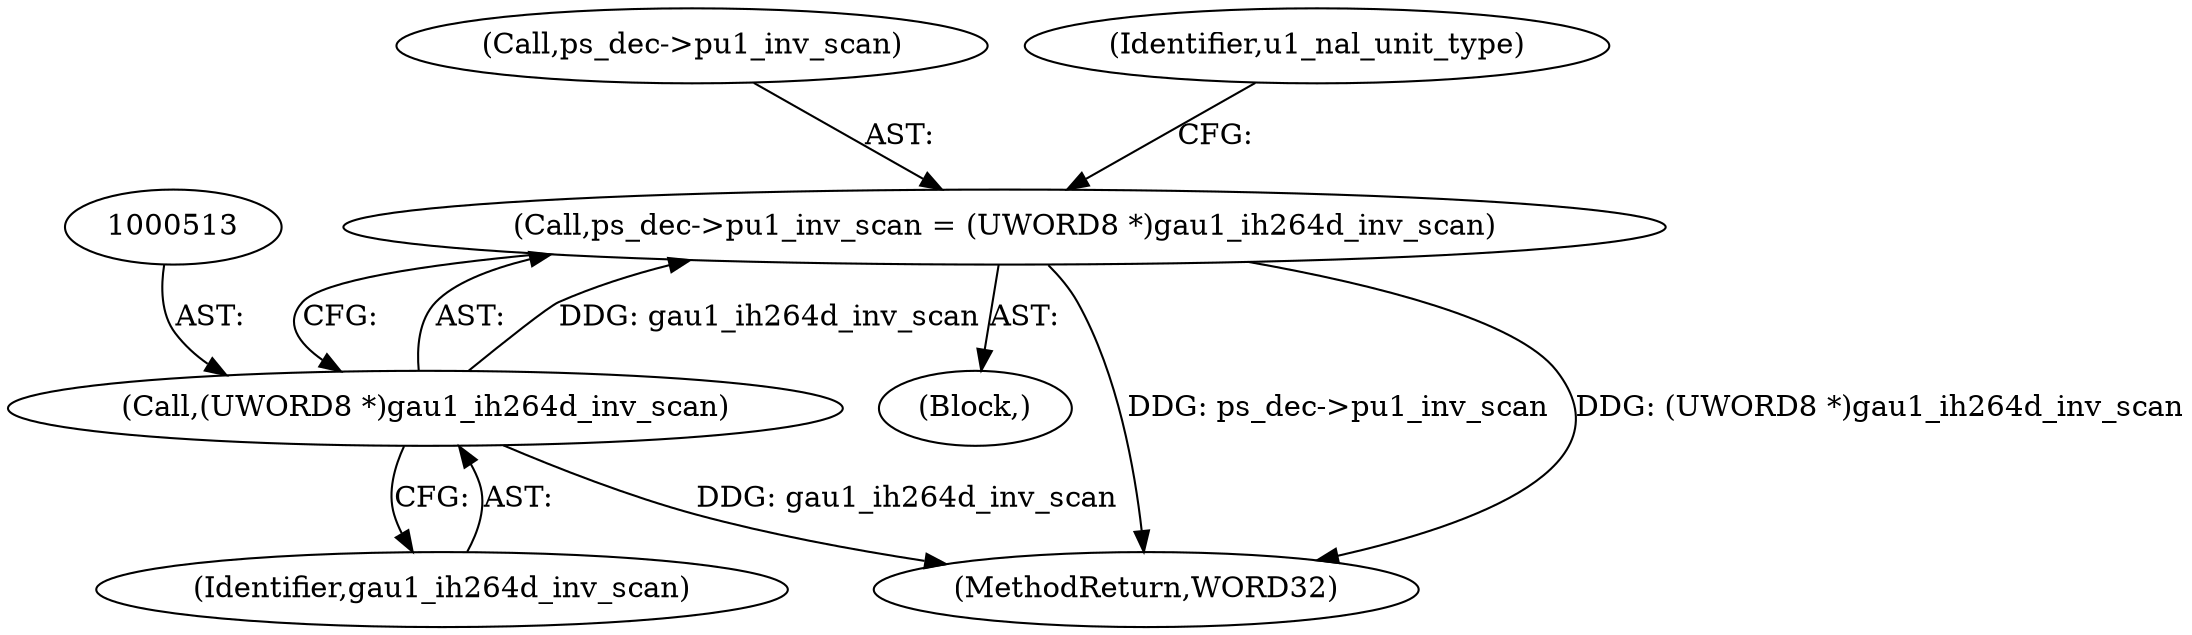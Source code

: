 digraph "0_Android_8b5fd8f24eba5dd19ab2f80ea11a9125aa882ae2@pointer" {
"1000508" [label="(Call,ps_dec->pu1_inv_scan = (UWORD8 *)gau1_ih264d_inv_scan)"];
"1000512" [label="(Call,(UWORD8 *)gau1_ih264d_inv_scan)"];
"1000507" [label="(Block,)"];
"1000509" [label="(Call,ps_dec->pu1_inv_scan)"];
"1000531" [label="(Identifier,u1_nal_unit_type)"];
"1002544" [label="(MethodReturn,WORD32)"];
"1000512" [label="(Call,(UWORD8 *)gau1_ih264d_inv_scan)"];
"1000514" [label="(Identifier,gau1_ih264d_inv_scan)"];
"1000508" [label="(Call,ps_dec->pu1_inv_scan = (UWORD8 *)gau1_ih264d_inv_scan)"];
"1000508" -> "1000507"  [label="AST: "];
"1000508" -> "1000512"  [label="CFG: "];
"1000509" -> "1000508"  [label="AST: "];
"1000512" -> "1000508"  [label="AST: "];
"1000531" -> "1000508"  [label="CFG: "];
"1000508" -> "1002544"  [label="DDG: ps_dec->pu1_inv_scan"];
"1000508" -> "1002544"  [label="DDG: (UWORD8 *)gau1_ih264d_inv_scan"];
"1000512" -> "1000508"  [label="DDG: gau1_ih264d_inv_scan"];
"1000512" -> "1000514"  [label="CFG: "];
"1000513" -> "1000512"  [label="AST: "];
"1000514" -> "1000512"  [label="AST: "];
"1000512" -> "1002544"  [label="DDG: gau1_ih264d_inv_scan"];
}
